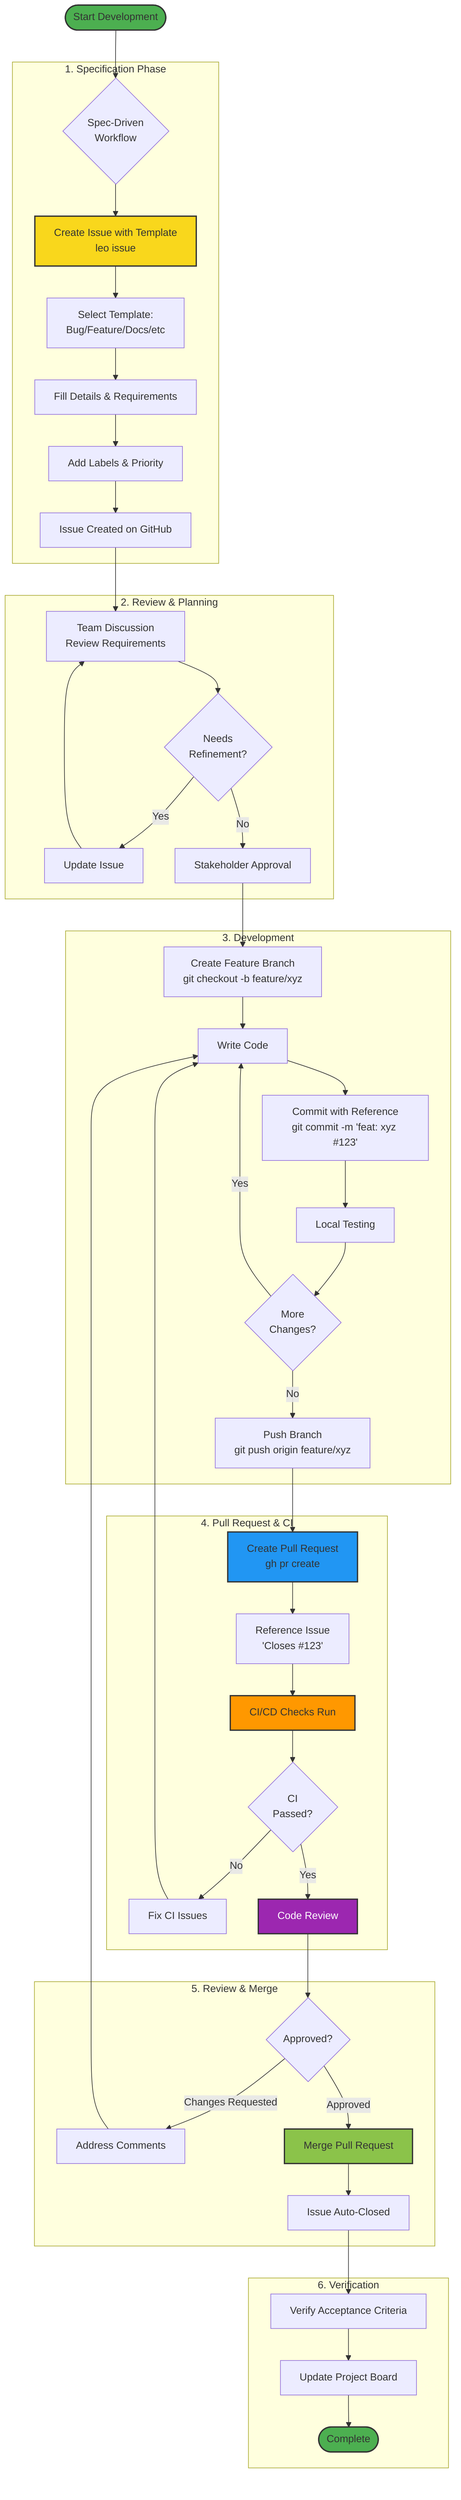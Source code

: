 graph TB
    Start([Start Development]) --> SpecFirst{Spec-Driven<br/>Workflow}
    
    subgraph "1. Specification Phase"
        SpecFirst --> CreateIssue[Create Issue with Template<br/>leo issue]
        CreateIssue --> SelectTemplate[Select Template:<br/>Bug/Feature/Docs/etc]
        SelectTemplate --> FillDetails[Fill Details & Requirements]
        FillDetails --> AddLabels[Add Labels & Priority]
        AddLabels --> IssueCreated[Issue Created on GitHub]
    end
    
    subgraph "2. Review & Planning"
        IssueCreated --> Discussion[Team Discussion<br/>Review Requirements]
        Discussion --> Refinement{Needs<br/>Refinement?}
        Refinement -->|Yes| UpdateIssue[Update Issue]
        UpdateIssue --> Discussion
        Refinement -->|No| Approval[Stakeholder Approval]
    end
    
    subgraph "3. Development"
        Approval --> CreateBranch[Create Feature Branch<br/>git checkout -b feature/xyz]
        CreateBranch --> WriteCode[Write Code]
        WriteCode --> Commit[Commit with Reference<br/>git commit -m 'feat: xyz #123']
        Commit --> LocalTest[Local Testing]
        LocalTest --> MoreChanges{More<br/>Changes?}
        MoreChanges -->|Yes| WriteCode
        MoreChanges -->|No| PushBranch[Push Branch<br/>git push origin feature/xyz]
    end
    
    subgraph "4. Pull Request & CI"
        PushBranch --> CreatePR[Create Pull Request<br/>gh pr create]
        CreatePR --> LinkIssue[Reference Issue<br/>'Closes #123']
        LinkIssue --> CIChecks[CI/CD Checks Run]
        CIChecks --> CIPassed{CI<br/>Passed?}
        CIPassed -->|No| FixIssues[Fix CI Issues]
        FixIssues --> WriteCode
        CIPassed -->|Yes| CodeReview
    end
    
    subgraph "5. Review & Merge"
        CodeReview[Code Review] --> ReviewFeedback{Approved?}
        ReviewFeedback -->|Changes Requested| AddressComments[Address Comments]
        AddressComments --> WriteCode
        ReviewFeedback -->|Approved| MergePR[Merge Pull Request]
        MergePR --> CloseIssue[Issue Auto-Closed]
    end
    
    subgraph "6. Verification"
        CloseIssue --> VerifyAcceptance[Verify Acceptance Criteria]
        VerifyAcceptance --> UpdateProject[Update Project Board]
        UpdateProject --> Complete([Complete])
    end
    
    style Start fill:#4caf50,stroke:#333,stroke-width:2px
    style Complete fill:#4caf50,stroke:#333,stroke-width:2px
    style CreateIssue fill:#f9d71c,stroke:#333,stroke-width:2px
    style CreatePR fill:#2196f3,stroke:#333,stroke-width:2px
    style MergePR fill:#8bc34a,stroke:#333,stroke-width:2px
    style CIChecks fill:#ff9800,stroke:#333,stroke-width:2px
    style CodeReview fill:#9c27b0,stroke:#333,stroke-width:2px,color:#fff